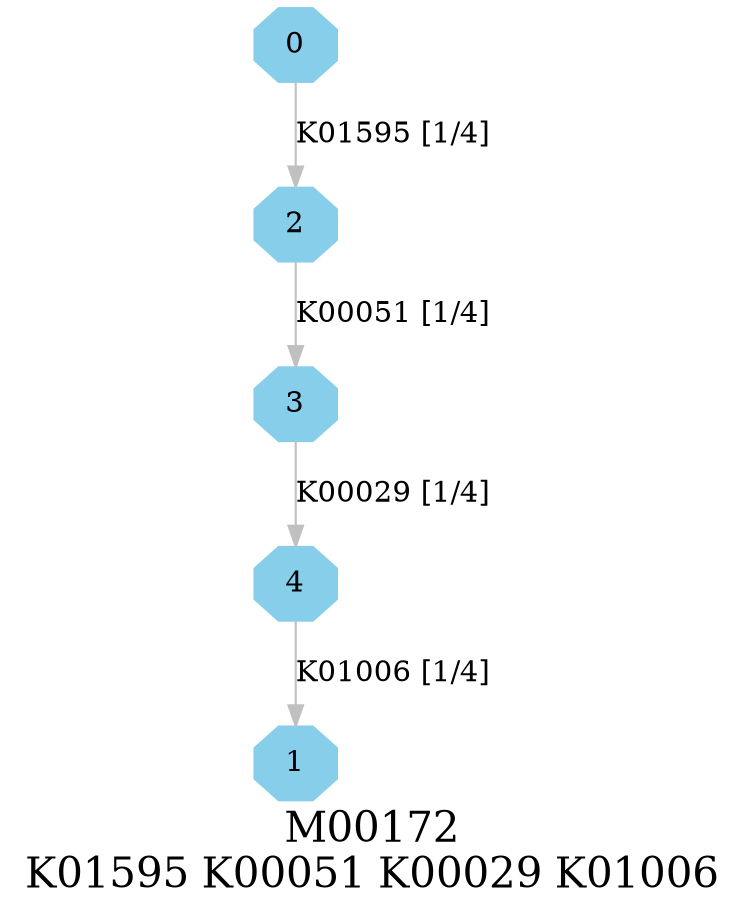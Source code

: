 digraph G {
graph [label="M00172
K01595 K00051 K00029 K01006",fontsize=20];
node [shape=box,style=filled];
edge [len=3,color=grey];
{node [width=.3,height=.3,shape=octagon,style=filled,color=skyblue] 0 1 2 3 4 }
0 -> 2 [label="K01595 [1/4]"];
2 -> 3 [label="K00051 [1/4]"];
3 -> 4 [label="K00029 [1/4]"];
4 -> 1 [label="K01006 [1/4]"];
}